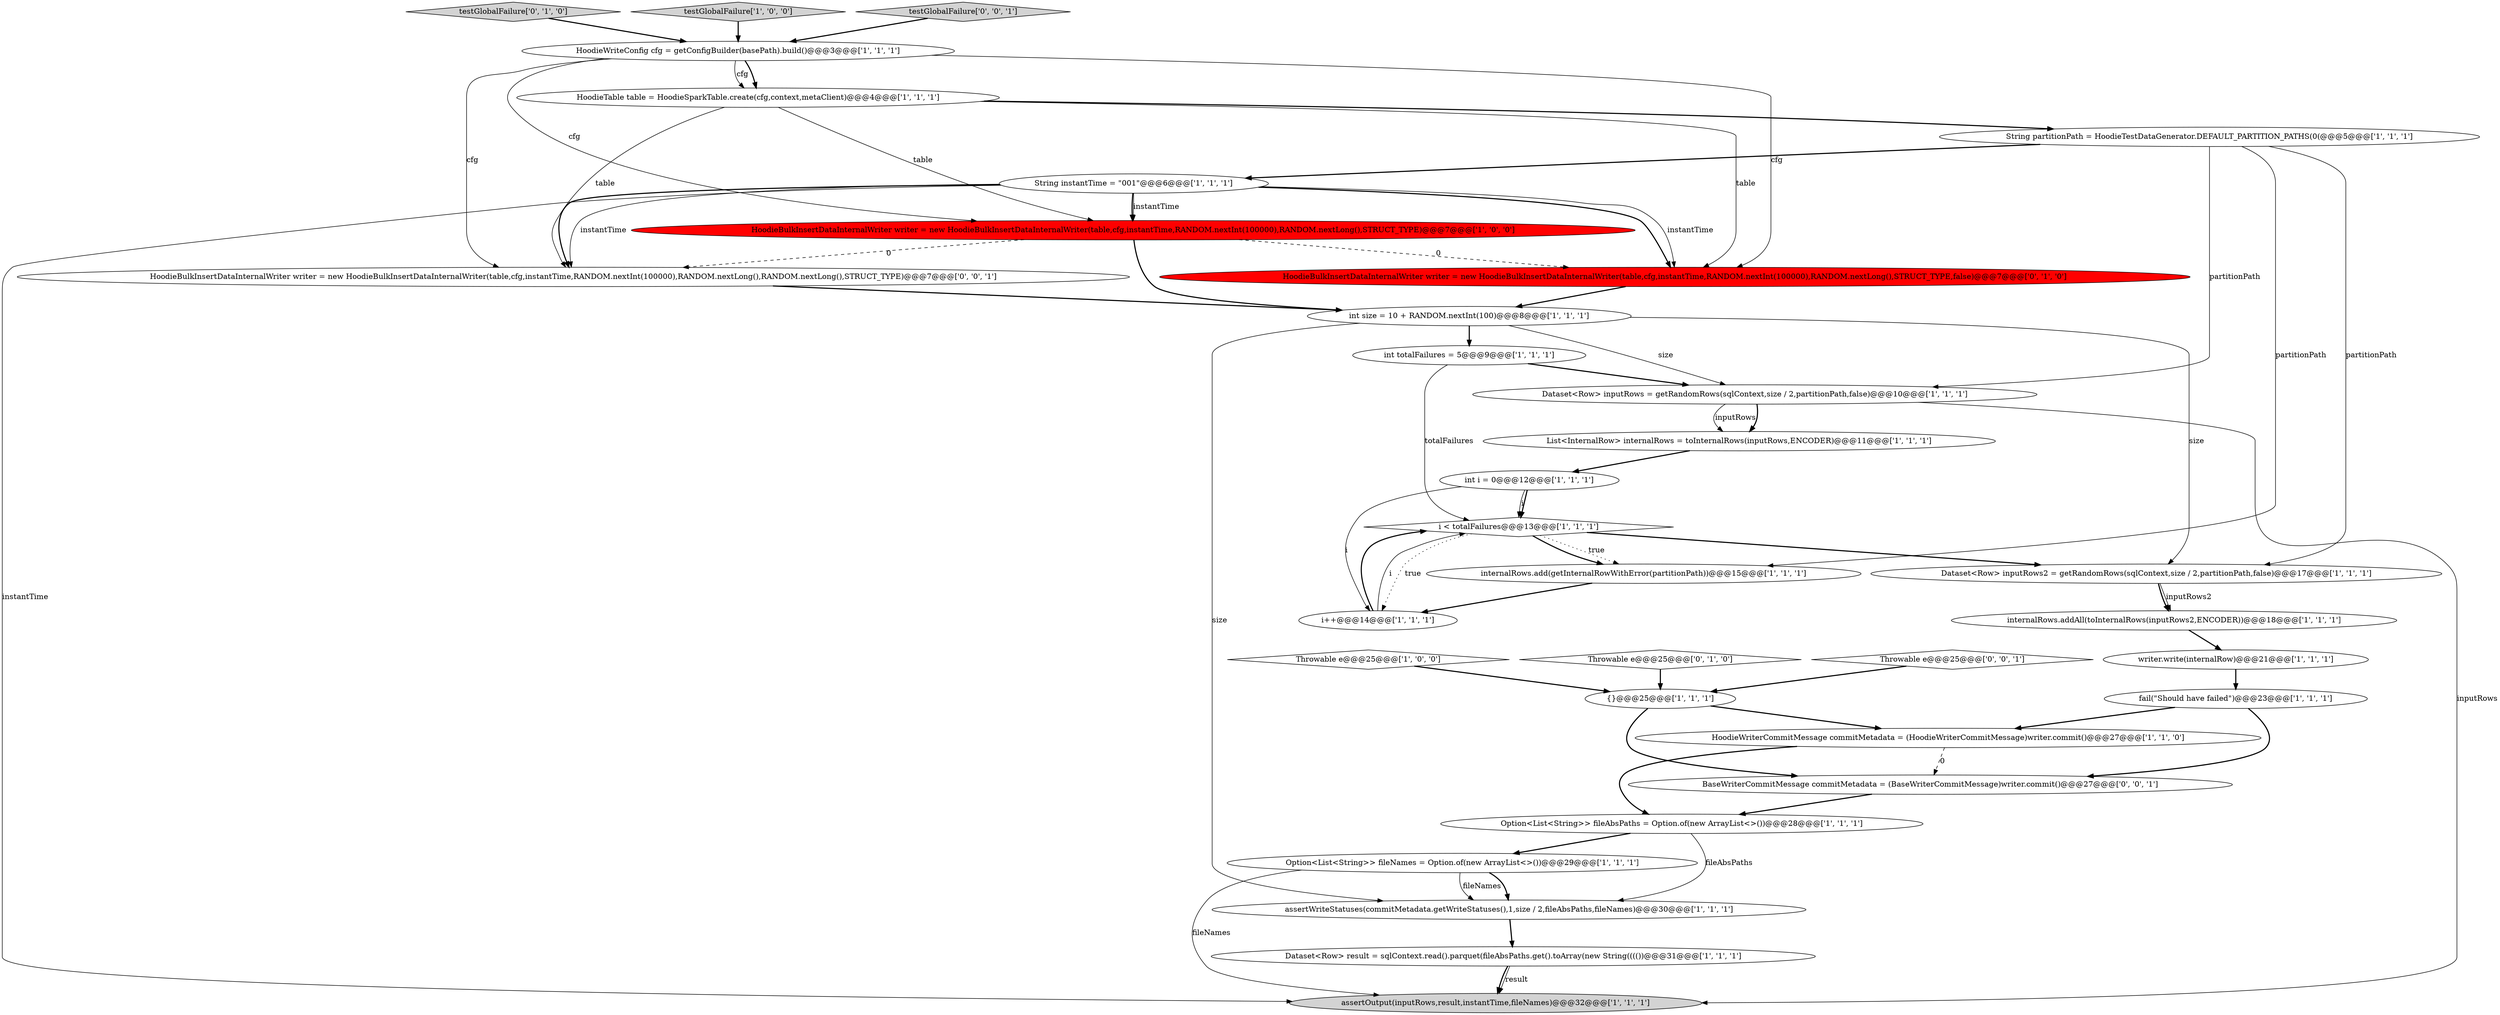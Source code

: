 digraph {
12 [style = filled, label = "String instantTime = \"001\"@@@6@@@['1', '1', '1']", fillcolor = white, shape = ellipse image = "AAA0AAABBB1BBB"];
7 [style = filled, label = "fail(\"Should have failed\")@@@23@@@['1', '1', '1']", fillcolor = white, shape = ellipse image = "AAA0AAABBB1BBB"];
23 [style = filled, label = "HoodieWriterCommitMessage commitMetadata = (HoodieWriterCommitMessage)writer.commit()@@@27@@@['1', '1', '0']", fillcolor = white, shape = ellipse image = "AAA0AAABBB1BBB"];
18 [style = filled, label = "Option<List<String>> fileNames = Option.of(new ArrayList<>())@@@29@@@['1', '1', '1']", fillcolor = white, shape = ellipse image = "AAA0AAABBB1BBB"];
25 [style = filled, label = "i < totalFailures@@@13@@@['1', '1', '1']", fillcolor = white, shape = diamond image = "AAA0AAABBB1BBB"];
11 [style = filled, label = "int totalFailures = 5@@@9@@@['1', '1', '1']", fillcolor = white, shape = ellipse image = "AAA0AAABBB1BBB"];
15 [style = filled, label = "assertWriteStatuses(commitMetadata.getWriteStatuses(),1,size / 2,fileAbsPaths,fileNames)@@@30@@@['1', '1', '1']", fillcolor = white, shape = ellipse image = "AAA0AAABBB1BBB"];
27 [style = filled, label = "Throwable e@@@25@@@['0', '1', '0']", fillcolor = white, shape = diamond image = "AAA0AAABBB2BBB"];
1 [style = filled, label = "writer.write(internalRow)@@@21@@@['1', '1', '1']", fillcolor = white, shape = ellipse image = "AAA0AAABBB1BBB"];
0 [style = filled, label = "i++@@@14@@@['1', '1', '1']", fillcolor = white, shape = ellipse image = "AAA0AAABBB1BBB"];
24 [style = filled, label = "List<InternalRow> internalRows = toInternalRows(inputRows,ENCODER)@@@11@@@['1', '1', '1']", fillcolor = white, shape = ellipse image = "AAA0AAABBB1BBB"];
30 [style = filled, label = "HoodieBulkInsertDataInternalWriter writer = new HoodieBulkInsertDataInternalWriter(table,cfg,instantTime,RANDOM.nextInt(100000),RANDOM.nextLong(),RANDOM.nextLong(),STRUCT_TYPE)@@@7@@@['0', '0', '1']", fillcolor = white, shape = ellipse image = "AAA0AAABBB3BBB"];
26 [style = filled, label = "HoodieBulkInsertDataInternalWriter writer = new HoodieBulkInsertDataInternalWriter(table,cfg,instantTime,RANDOM.nextInt(100000),RANDOM.nextLong(),STRUCT_TYPE,false)@@@7@@@['0', '1', '0']", fillcolor = red, shape = ellipse image = "AAA1AAABBB2BBB"];
28 [style = filled, label = "testGlobalFailure['0', '1', '0']", fillcolor = lightgray, shape = diamond image = "AAA0AAABBB2BBB"];
9 [style = filled, label = "testGlobalFailure['1', '0', '0']", fillcolor = lightgray, shape = diamond image = "AAA0AAABBB1BBB"];
6 [style = filled, label = "int size = 10 + RANDOM.nextInt(100)@@@8@@@['1', '1', '1']", fillcolor = white, shape = ellipse image = "AAA0AAABBB1BBB"];
32 [style = filled, label = "BaseWriterCommitMessage commitMetadata = (BaseWriterCommitMessage)writer.commit()@@@27@@@['0', '0', '1']", fillcolor = white, shape = ellipse image = "AAA0AAABBB3BBB"];
8 [style = filled, label = "assertOutput(inputRows,result,instantTime,fileNames)@@@32@@@['1', '1', '1']", fillcolor = lightgray, shape = ellipse image = "AAA0AAABBB1BBB"];
31 [style = filled, label = "Throwable e@@@25@@@['0', '0', '1']", fillcolor = white, shape = diamond image = "AAA0AAABBB3BBB"];
17 [style = filled, label = "Dataset<Row> inputRows = getRandomRows(sqlContext,size / 2,partitionPath,false)@@@10@@@['1', '1', '1']", fillcolor = white, shape = ellipse image = "AAA0AAABBB1BBB"];
13 [style = filled, label = "{}@@@25@@@['1', '1', '1']", fillcolor = white, shape = ellipse image = "AAA0AAABBB1BBB"];
3 [style = filled, label = "internalRows.addAll(toInternalRows(inputRows2,ENCODER))@@@18@@@['1', '1', '1']", fillcolor = white, shape = ellipse image = "AAA0AAABBB1BBB"];
16 [style = filled, label = "Dataset<Row> result = sqlContext.read().parquet(fileAbsPaths.get().toArray(new String(((())@@@31@@@['1', '1', '1']", fillcolor = white, shape = ellipse image = "AAA0AAABBB1BBB"];
10 [style = filled, label = "HoodieWriteConfig cfg = getConfigBuilder(basePath).build()@@@3@@@['1', '1', '1']", fillcolor = white, shape = ellipse image = "AAA0AAABBB1BBB"];
14 [style = filled, label = "HoodieTable table = HoodieSparkTable.create(cfg,context,metaClient)@@@4@@@['1', '1', '1']", fillcolor = white, shape = ellipse image = "AAA0AAABBB1BBB"];
5 [style = filled, label = "internalRows.add(getInternalRowWithError(partitionPath))@@@15@@@['1', '1', '1']", fillcolor = white, shape = ellipse image = "AAA0AAABBB1BBB"];
19 [style = filled, label = "String partitionPath = HoodieTestDataGenerator.DEFAULT_PARTITION_PATHS(0(@@@5@@@['1', '1', '1']", fillcolor = white, shape = ellipse image = "AAA0AAABBB1BBB"];
29 [style = filled, label = "testGlobalFailure['0', '0', '1']", fillcolor = lightgray, shape = diamond image = "AAA0AAABBB3BBB"];
21 [style = filled, label = "int i = 0@@@12@@@['1', '1', '1']", fillcolor = white, shape = ellipse image = "AAA0AAABBB1BBB"];
20 [style = filled, label = "Option<List<String>> fileAbsPaths = Option.of(new ArrayList<>())@@@28@@@['1', '1', '1']", fillcolor = white, shape = ellipse image = "AAA0AAABBB1BBB"];
4 [style = filled, label = "HoodieBulkInsertDataInternalWriter writer = new HoodieBulkInsertDataInternalWriter(table,cfg,instantTime,RANDOM.nextInt(100000),RANDOM.nextLong(),STRUCT_TYPE)@@@7@@@['1', '0', '0']", fillcolor = red, shape = ellipse image = "AAA1AAABBB1BBB"];
22 [style = filled, label = "Dataset<Row> inputRows2 = getRandomRows(sqlContext,size / 2,partitionPath,false)@@@17@@@['1', '1', '1']", fillcolor = white, shape = ellipse image = "AAA0AAABBB1BBB"];
2 [style = filled, label = "Throwable e@@@25@@@['1', '0', '0']", fillcolor = white, shape = diamond image = "AAA0AAABBB1BBB"];
27->13 [style = bold, label=""];
6->15 [style = solid, label="size"];
7->32 [style = bold, label=""];
23->20 [style = bold, label=""];
13->32 [style = bold, label=""];
20->15 [style = solid, label="fileAbsPaths"];
28->10 [style = bold, label=""];
4->26 [style = dashed, label="0"];
3->1 [style = bold, label=""];
18->15 [style = solid, label="fileNames"];
19->12 [style = bold, label=""];
10->14 [style = bold, label=""];
4->6 [style = bold, label=""];
14->26 [style = solid, label="table"];
25->22 [style = bold, label=""];
16->8 [style = bold, label=""];
31->13 [style = bold, label=""];
18->8 [style = solid, label="fileNames"];
6->17 [style = solid, label="size"];
17->24 [style = solid, label="inputRows"];
18->15 [style = bold, label=""];
4->30 [style = dashed, label="0"];
16->8 [style = solid, label="result"];
14->19 [style = bold, label=""];
12->30 [style = bold, label=""];
10->30 [style = solid, label="cfg"];
25->0 [style = dotted, label="true"];
14->4 [style = solid, label="table"];
6->22 [style = solid, label="size"];
17->8 [style = solid, label="inputRows"];
21->25 [style = bold, label=""];
9->10 [style = bold, label=""];
11->25 [style = solid, label="totalFailures"];
12->26 [style = bold, label=""];
15->16 [style = bold, label=""];
26->6 [style = bold, label=""];
19->17 [style = solid, label="partitionPath"];
1->7 [style = bold, label=""];
30->6 [style = bold, label=""];
21->25 [style = solid, label="i"];
2->13 [style = bold, label=""];
23->32 [style = dashed, label="0"];
22->3 [style = bold, label=""];
12->8 [style = solid, label="instantTime"];
10->26 [style = solid, label="cfg"];
20->18 [style = bold, label=""];
14->30 [style = solid, label="table"];
10->14 [style = solid, label="cfg"];
19->5 [style = solid, label="partitionPath"];
12->30 [style = solid, label="instantTime"];
17->24 [style = bold, label=""];
25->5 [style = dotted, label="true"];
12->4 [style = bold, label=""];
24->21 [style = bold, label=""];
5->0 [style = bold, label=""];
0->25 [style = bold, label=""];
6->11 [style = bold, label=""];
7->23 [style = bold, label=""];
22->3 [style = solid, label="inputRows2"];
19->22 [style = solid, label="partitionPath"];
13->23 [style = bold, label=""];
12->4 [style = solid, label="instantTime"];
11->17 [style = bold, label=""];
25->5 [style = bold, label=""];
29->10 [style = bold, label=""];
21->0 [style = solid, label="i"];
10->4 [style = solid, label="cfg"];
32->20 [style = bold, label=""];
12->26 [style = solid, label="instantTime"];
0->25 [style = solid, label="i"];
}

